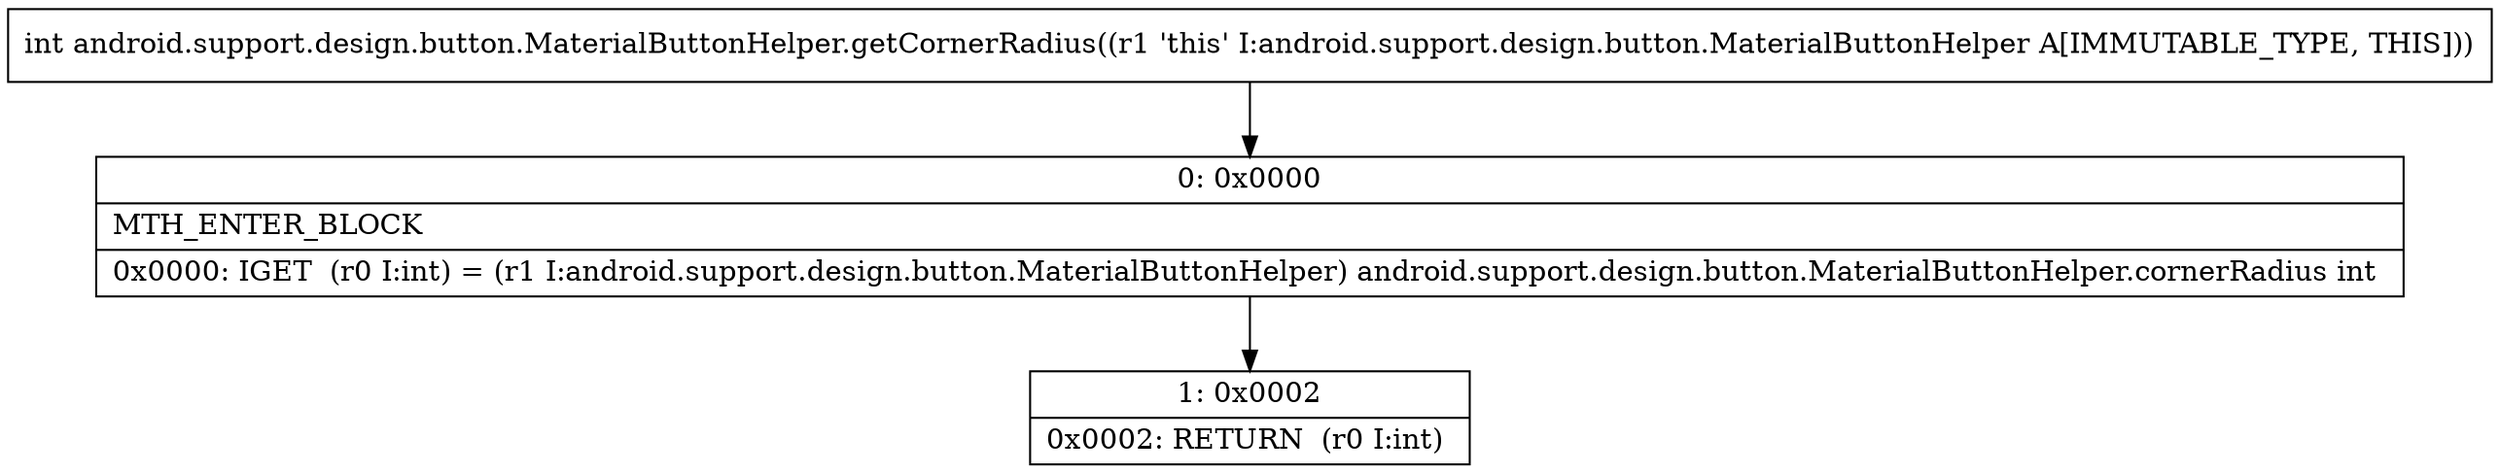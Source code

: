 digraph "CFG forandroid.support.design.button.MaterialButtonHelper.getCornerRadius()I" {
Node_0 [shape=record,label="{0\:\ 0x0000|MTH_ENTER_BLOCK\l|0x0000: IGET  (r0 I:int) = (r1 I:android.support.design.button.MaterialButtonHelper) android.support.design.button.MaterialButtonHelper.cornerRadius int \l}"];
Node_1 [shape=record,label="{1\:\ 0x0002|0x0002: RETURN  (r0 I:int) \l}"];
MethodNode[shape=record,label="{int android.support.design.button.MaterialButtonHelper.getCornerRadius((r1 'this' I:android.support.design.button.MaterialButtonHelper A[IMMUTABLE_TYPE, THIS])) }"];
MethodNode -> Node_0;
Node_0 -> Node_1;
}

